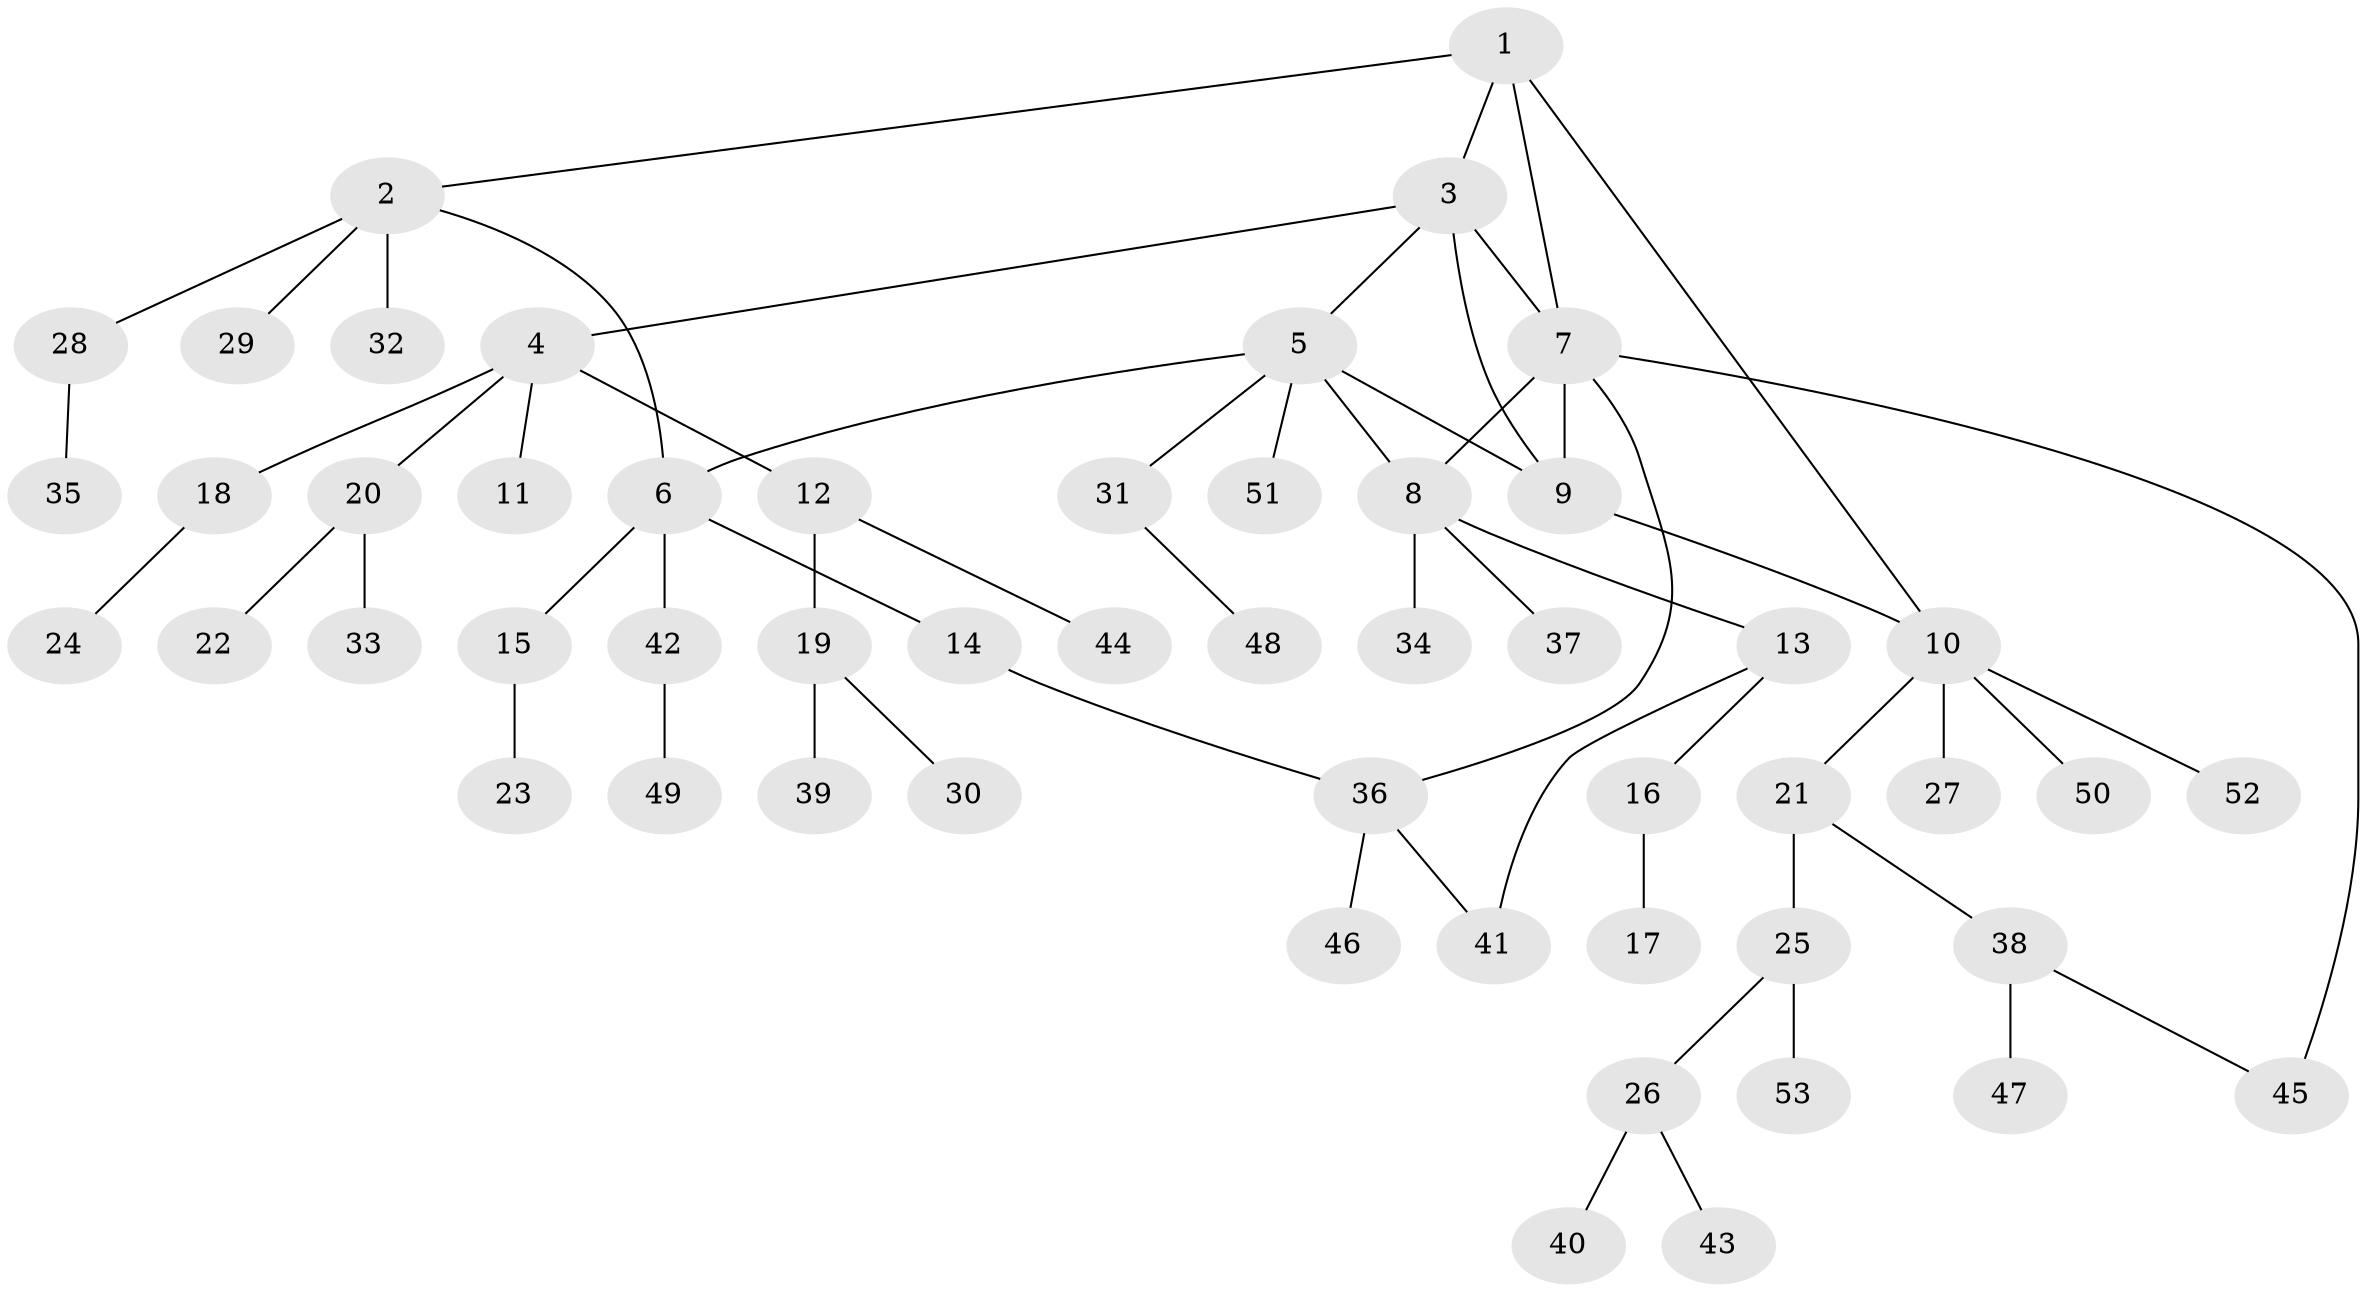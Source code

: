 // coarse degree distribution, {7: 0.045454545454545456, 3: 0.22727272727272727, 4: 0.09090909090909091, 5: 0.045454545454545456, 2: 0.18181818181818182, 1: 0.4090909090909091}
// Generated by graph-tools (version 1.1) at 2025/52/03/04/25 22:52:17]
// undirected, 53 vertices, 61 edges
graph export_dot {
  node [color=gray90,style=filled];
  1;
  2;
  3;
  4;
  5;
  6;
  7;
  8;
  9;
  10;
  11;
  12;
  13;
  14;
  15;
  16;
  17;
  18;
  19;
  20;
  21;
  22;
  23;
  24;
  25;
  26;
  27;
  28;
  29;
  30;
  31;
  32;
  33;
  34;
  35;
  36;
  37;
  38;
  39;
  40;
  41;
  42;
  43;
  44;
  45;
  46;
  47;
  48;
  49;
  50;
  51;
  52;
  53;
  1 -- 2;
  1 -- 3;
  1 -- 7;
  1 -- 10;
  2 -- 6;
  2 -- 28;
  2 -- 29;
  2 -- 32;
  3 -- 4;
  3 -- 5;
  3 -- 7;
  3 -- 9;
  4 -- 11;
  4 -- 12;
  4 -- 18;
  4 -- 20;
  5 -- 6;
  5 -- 8;
  5 -- 9;
  5 -- 31;
  5 -- 51;
  6 -- 14;
  6 -- 15;
  6 -- 42;
  7 -- 8;
  7 -- 9;
  7 -- 36;
  7 -- 45;
  8 -- 13;
  8 -- 34;
  8 -- 37;
  9 -- 10;
  10 -- 21;
  10 -- 27;
  10 -- 50;
  10 -- 52;
  12 -- 19;
  12 -- 44;
  13 -- 16;
  13 -- 41;
  14 -- 36;
  15 -- 23;
  16 -- 17;
  18 -- 24;
  19 -- 30;
  19 -- 39;
  20 -- 22;
  20 -- 33;
  21 -- 25;
  21 -- 38;
  25 -- 26;
  25 -- 53;
  26 -- 40;
  26 -- 43;
  28 -- 35;
  31 -- 48;
  36 -- 41;
  36 -- 46;
  38 -- 45;
  38 -- 47;
  42 -- 49;
}
